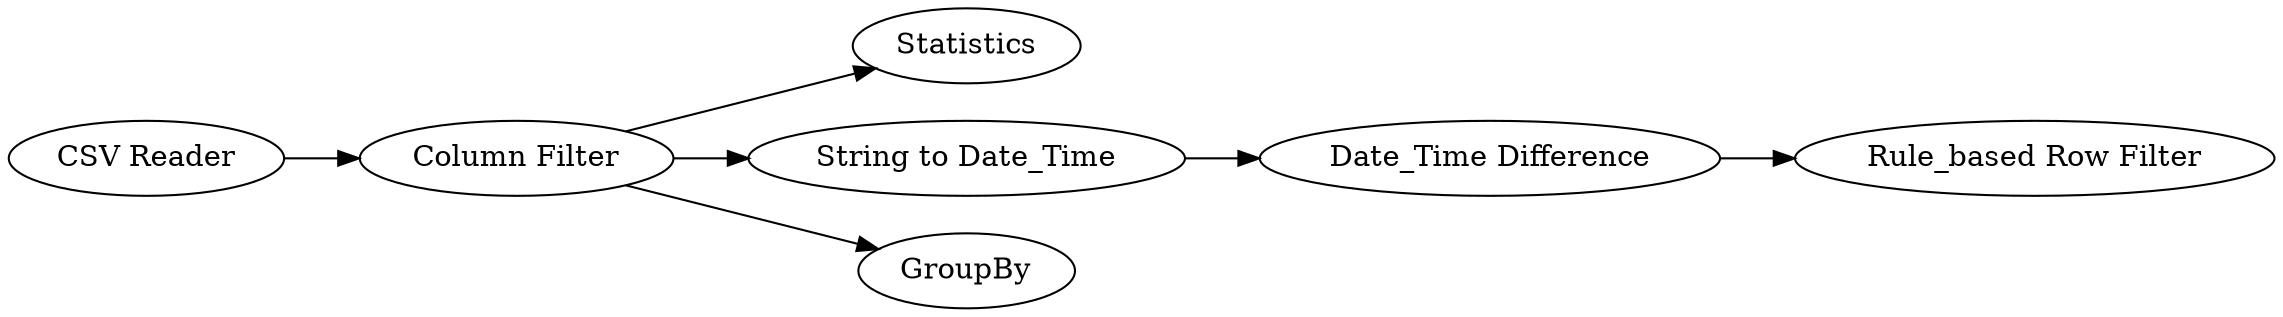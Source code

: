 digraph {
	"-7846357325854671685_9" [label="Rule_based Row Filter"]
	"-7846357325854671685_4" [label="Date_Time Difference"]
	"-7846357325854671685_2" [label="Column Filter"]
	"-7846357325854671685_1" [label="CSV Reader"]
	"-7846357325854671685_6" [label=Statistics]
	"-7846357325854671685_5" [label="String to Date_Time"]
	"-7846357325854671685_3" [label=GroupBy]
	"-7846357325854671685_5" -> "-7846357325854671685_4"
	"-7846357325854671685_2" -> "-7846357325854671685_6"
	"-7846357325854671685_2" -> "-7846357325854671685_3"
	"-7846357325854671685_4" -> "-7846357325854671685_9"
	"-7846357325854671685_1" -> "-7846357325854671685_2"
	"-7846357325854671685_2" -> "-7846357325854671685_5"
	rankdir=LR
}
